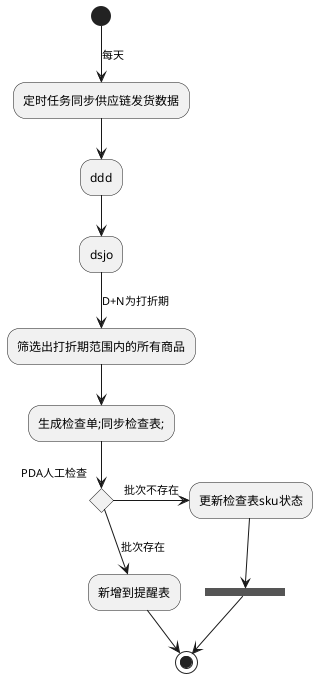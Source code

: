 @startuml

      (*)-->[每天]定时任务同步供应链发货数据
      -->"ddd"
      -->"dsjo"
      -->[D+N为打折期]"筛选出打折期范围内的所有商品"

      -->"生成检查单;同步检查表;"
  if "PDA人工检查" then
    -->[批次存在] "新增到提醒表"
     --> (*)
  else
    -right->[批次不存在] "更新检查表sku状态"
    --> === 系统筛选完成 ===
    --> (*)
  endif

@enduml